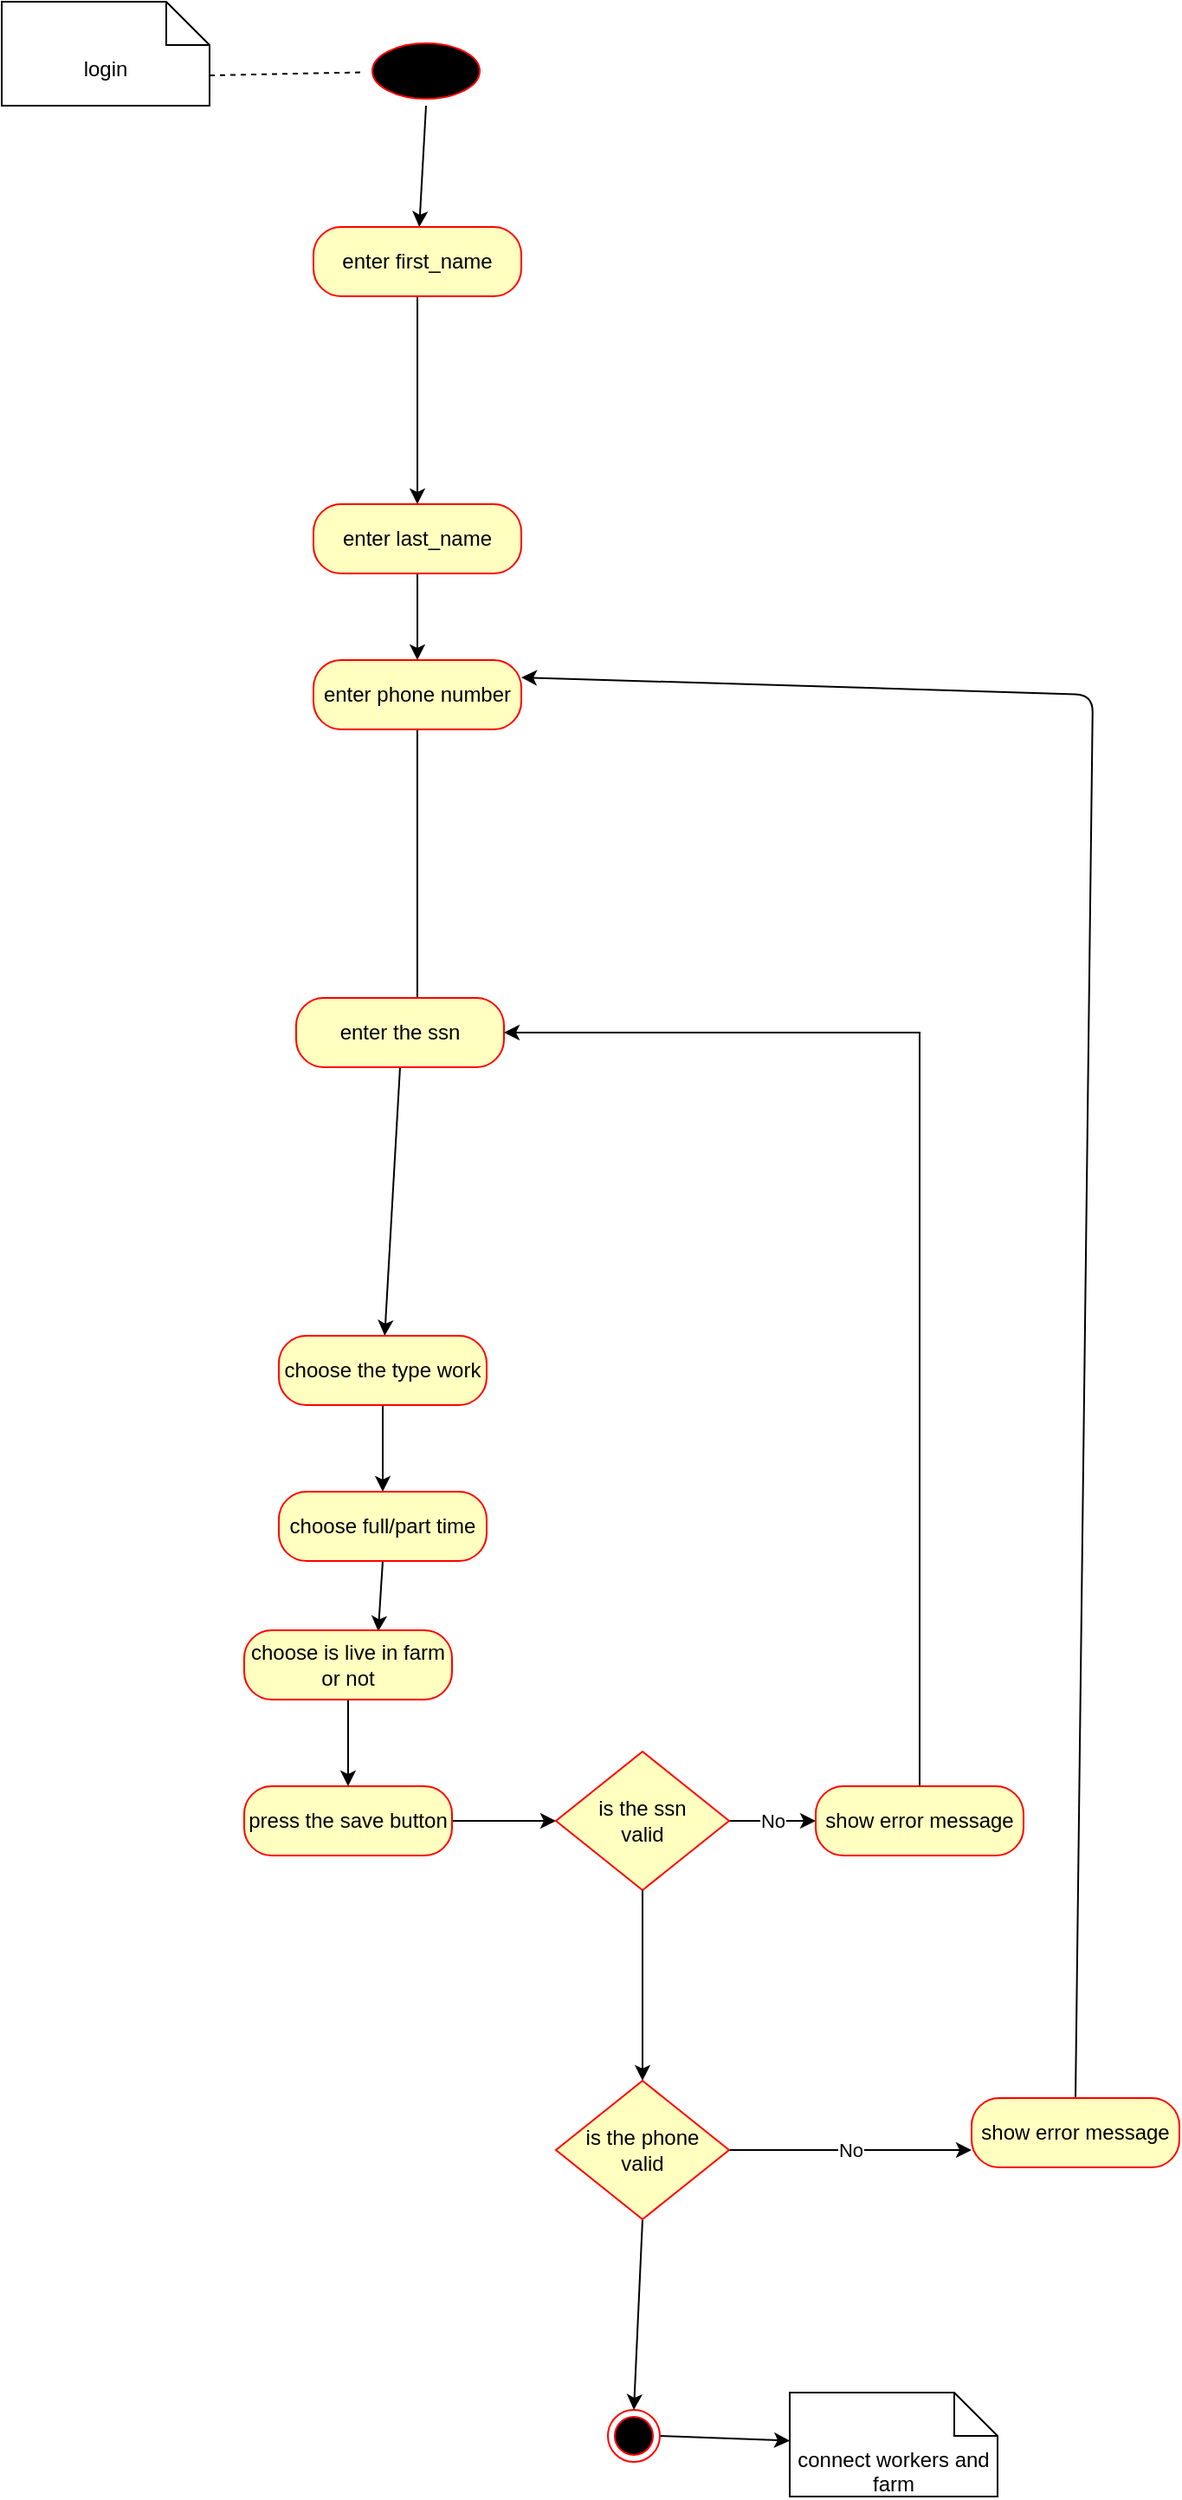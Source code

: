 <mxfile version="20.6.2" type="device"><diagram id="0pfqSrO5zlv02AlbHf9A" name="Page-1"><mxGraphModel dx="1422" dy="804" grid="1" gridSize="10" guides="1" tooltips="1" connect="1" arrows="1" fold="1" page="1" pageScale="1" pageWidth="827" pageHeight="1169" math="0" shadow="0"><root><mxCell id="0"/><mxCell id="1" parent="0"/><mxCell id="9" style="edgeStyle=none;html=1;exitX=0.5;exitY=1;exitDx=0;exitDy=0;" parent="1" source="2" target="4" edge="1"><mxGeometry relative="1" as="geometry"/></mxCell><mxCell id="2" value="" style="ellipse;html=1;shape=startState;fillColor=#000000;strokeColor=#ff0000;" parent="1" vertex="1"><mxGeometry x="230" y="30" width="70" height="40" as="geometry"/></mxCell><mxCell id="8" style="edgeStyle=none;html=1;exitX=0.5;exitY=1;exitDx=0;exitDy=0;entryX=0.5;entryY=0;entryDx=0;entryDy=0;" parent="1" source="4" target="6" edge="1"><mxGeometry relative="1" as="geometry"/></mxCell><mxCell id="4" value="enter first_name" style="rounded=1;whiteSpace=wrap;html=1;arcSize=40;fontColor=#000000;fillColor=#ffffc0;strokeColor=#ff0000;" parent="1" vertex="1"><mxGeometry x="200" y="140" width="120" height="40" as="geometry"/></mxCell><mxCell id="14" style="edgeStyle=none;html=1;exitX=0.5;exitY=1;exitDx=0;exitDy=0;" parent="1" source="6" target="12" edge="1"><mxGeometry relative="1" as="geometry"/></mxCell><mxCell id="6" value="enter last_name" style="rounded=1;whiteSpace=wrap;html=1;arcSize=40;fontColor=#000000;fillColor=#ffffc0;strokeColor=#ff0000;" parent="1" vertex="1"><mxGeometry x="200" y="300" width="120" height="40" as="geometry"/></mxCell><mxCell id="b4kNZNfUPY2UjdffSDQB-61" style="edgeStyle=orthogonalEdgeStyle;rounded=0;orthogonalLoop=1;jettySize=auto;html=1;entryX=0.583;entryY=0.375;entryDx=0;entryDy=0;entryPerimeter=0;" parent="1" source="12" target="22" edge="1"><mxGeometry relative="1" as="geometry"/></mxCell><mxCell id="12" value="enter phone number" style="rounded=1;whiteSpace=wrap;html=1;arcSize=40;fontColor=#000000;fillColor=#ffffc0;strokeColor=#ff0000;" parent="1" vertex="1"><mxGeometry x="200" y="390" width="120" height="40" as="geometry"/></mxCell><mxCell id="30" style="edgeStyle=none;html=1;exitX=0.5;exitY=1;exitDx=0;exitDy=0;" parent="1" source="22" target="31" edge="1"><mxGeometry relative="1" as="geometry"><mxPoint x="244.819" y="663.855" as="targetPoint"/></mxGeometry></mxCell><mxCell id="22" value="enter the ssn" style="rounded=1;whiteSpace=wrap;html=1;arcSize=40;fontColor=#000000;fillColor=#ffffc0;strokeColor=#ff0000;" parent="1" vertex="1"><mxGeometry x="190" y="585" width="120" height="40" as="geometry"/></mxCell><mxCell id="36" style="edgeStyle=none;html=1;exitX=0.5;exitY=1;exitDx=0;exitDy=0;" parent="1" source="31" target="34" edge="1"><mxGeometry relative="1" as="geometry"/></mxCell><mxCell id="31" value="choose the type work" style="rounded=1;whiteSpace=wrap;html=1;arcSize=40;fontColor=#000000;fillColor=#ffffc0;strokeColor=#ff0000;" parent="1" vertex="1"><mxGeometry x="180" y="780" width="120" height="40" as="geometry"/></mxCell><mxCell id="39" style="edgeStyle=none;html=1;exitX=0.5;exitY=1;exitDx=0;exitDy=0;entryX=0.645;entryY=0.017;entryDx=0;entryDy=0;entryPerimeter=0;" parent="1" source="34" target="37" edge="1"><mxGeometry relative="1" as="geometry"/></mxCell><mxCell id="34" value="choose full/part time" style="rounded=1;whiteSpace=wrap;html=1;arcSize=40;fontColor=#000000;fillColor=#ffffc0;strokeColor=#ff0000;" parent="1" vertex="1"><mxGeometry x="180" y="870" width="120" height="40" as="geometry"/></mxCell><mxCell id="42" style="edgeStyle=none;html=1;exitX=0.5;exitY=1;exitDx=0;exitDy=0;" parent="1" source="37" target="40" edge="1"><mxGeometry relative="1" as="geometry"/></mxCell><mxCell id="37" value="choose is live in farm or not" style="rounded=1;whiteSpace=wrap;html=1;arcSize=40;fontColor=#000000;fillColor=#ffffc0;strokeColor=#ff0000;" parent="1" vertex="1"><mxGeometry x="160" y="950" width="120" height="40" as="geometry"/></mxCell><mxCell id="b4kNZNfUPY2UjdffSDQB-51" style="edgeStyle=orthogonalEdgeStyle;rounded=0;orthogonalLoop=1;jettySize=auto;html=1;" parent="1" source="40" target="b4kNZNfUPY2UjdffSDQB-49" edge="1"><mxGeometry relative="1" as="geometry"/></mxCell><mxCell id="40" value="press the save button" style="rounded=1;whiteSpace=wrap;html=1;arcSize=40;fontColor=#000000;fillColor=#ffffc0;strokeColor=#ff0000;" parent="1" vertex="1"><mxGeometry x="160" y="1040" width="120" height="40" as="geometry"/></mxCell><mxCell id="48" style="edgeStyle=none;html=1;exitX=1;exitY=0.5;exitDx=0;exitDy=0;endArrow=classic;endFill=1;" parent="1" source="43" target="47" edge="1"><mxGeometry relative="1" as="geometry"/></mxCell><mxCell id="43" value="" style="ellipse;html=1;shape=endState;fillColor=#000000;strokeColor=#ff0000;" parent="1" vertex="1"><mxGeometry x="370" y="1400" width="30" height="30" as="geometry"/></mxCell><mxCell id="46" style="edgeStyle=none;html=1;exitX=0;exitY=0;exitDx=120;exitDy=42.5;exitPerimeter=0;dashed=1;endArrow=none;endFill=0;" parent="1" source="45" target="2" edge="1"><mxGeometry relative="1" as="geometry"/></mxCell><mxCell id="45" value="login" style="shape=note2;boundedLbl=1;whiteSpace=wrap;html=1;size=25;verticalAlign=top;align=center;" parent="1" vertex="1"><mxGeometry x="20" y="10" width="120" height="60" as="geometry"/></mxCell><mxCell id="47" value="connect workers and farm" style="shape=note2;boundedLbl=1;whiteSpace=wrap;html=1;size=25;verticalAlign=top;align=center;" parent="1" vertex="1"><mxGeometry x="475" y="1390" width="120" height="60" as="geometry"/></mxCell><mxCell id="b4kNZNfUPY2UjdffSDQB-48" value="No" style="edgeStyle=none;html=1;exitX=1;exitY=0.5;exitDx=0;exitDy=0;" parent="1" source="b4kNZNfUPY2UjdffSDQB-49" target="b4kNZNfUPY2UjdffSDQB-50" edge="1"><mxGeometry relative="1" as="geometry"/></mxCell><mxCell id="b4kNZNfUPY2UjdffSDQB-49" value="is the ssn&lt;br&gt;valid" style="rhombus;whiteSpace=wrap;html=1;fillColor=#ffffc0;strokeColor=#ff0000;" parent="1" vertex="1"><mxGeometry x="340" y="1020" width="100" height="80" as="geometry"/></mxCell><mxCell id="b4kNZNfUPY2UjdffSDQB-54" style="edgeStyle=orthogonalEdgeStyle;rounded=0;orthogonalLoop=1;jettySize=auto;html=1;exitX=0.5;exitY=0;exitDx=0;exitDy=0;entryX=1;entryY=0.5;entryDx=0;entryDy=0;" parent="1" source="b4kNZNfUPY2UjdffSDQB-50" target="22" edge="1"><mxGeometry relative="1" as="geometry"/></mxCell><mxCell id="b4kNZNfUPY2UjdffSDQB-50" value="show error message" style="rounded=1;whiteSpace=wrap;html=1;arcSize=40;fontColor=#000000;fillColor=#ffffc0;strokeColor=#ff0000;" parent="1" vertex="1"><mxGeometry x="490" y="1040" width="120" height="40" as="geometry"/></mxCell><mxCell id="b4kNZNfUPY2UjdffSDQB-55" style="edgeStyle=none;html=1;exitX=0.5;exitY=1;exitDx=0;exitDy=0;" parent="1" source="b4kNZNfUPY2UjdffSDQB-49" target="b4kNZNfUPY2UjdffSDQB-58" edge="1"><mxGeometry relative="1" as="geometry"><mxPoint x="398" y="1170" as="sourcePoint"/></mxGeometry></mxCell><mxCell id="b4kNZNfUPY2UjdffSDQB-56" value="No" style="edgeStyle=none;html=1;exitX=1;exitY=0.5;exitDx=0;exitDy=0;entryX=0;entryY=0.75;entryDx=0;entryDy=0;" parent="1" source="b4kNZNfUPY2UjdffSDQB-58" target="b4kNZNfUPY2UjdffSDQB-60" edge="1"><mxGeometry relative="1" as="geometry"/></mxCell><mxCell id="b4kNZNfUPY2UjdffSDQB-57" style="edgeStyle=none;html=1;exitX=0.5;exitY=1;exitDx=0;exitDy=0;entryX=0.5;entryY=0;entryDx=0;entryDy=0;" parent="1" source="b4kNZNfUPY2UjdffSDQB-58" target="43" edge="1"><mxGeometry relative="1" as="geometry"><mxPoint x="390" y="1325" as="targetPoint"/></mxGeometry></mxCell><mxCell id="b4kNZNfUPY2UjdffSDQB-58" value="is the phone &lt;br&gt;valid" style="rhombus;whiteSpace=wrap;html=1;fillColor=#ffffc0;strokeColor=#ff0000;" parent="1" vertex="1"><mxGeometry x="340" y="1210" width="100" height="80" as="geometry"/></mxCell><mxCell id="b4kNZNfUPY2UjdffSDQB-59" style="edgeStyle=none;html=1;exitX=0.5;exitY=0;exitDx=0;exitDy=0;entryX=1;entryY=0.25;entryDx=0;entryDy=0;" parent="1" source="b4kNZNfUPY2UjdffSDQB-60" target="12" edge="1"><mxGeometry relative="1" as="geometry"><mxPoint x="460" y="1160" as="targetPoint"/><Array as="points"><mxPoint x="650" y="410"/></Array></mxGeometry></mxCell><mxCell id="b4kNZNfUPY2UjdffSDQB-60" value="show error message" style="rounded=1;whiteSpace=wrap;html=1;arcSize=40;fontColor=#000000;fillColor=#ffffc0;strokeColor=#ff0000;" parent="1" vertex="1"><mxGeometry x="580" y="1220" width="120" height="40" as="geometry"/></mxCell></root></mxGraphModel></diagram></mxfile>